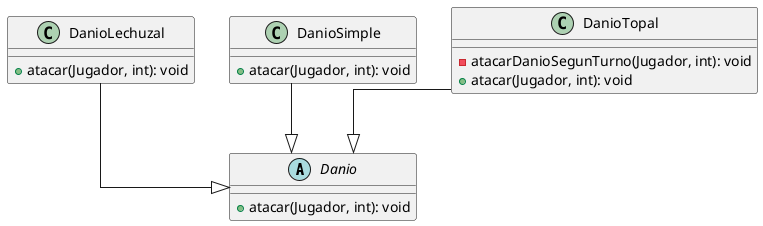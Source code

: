 @startuml
top to bottom direction
skinparam linetype ortho

abstract Danio {
  + atacar(Jugador, int): void
}
class DanioLechuzal {
  + atacar(Jugador, int): void
}
class DanioSimple {
  + atacar(Jugador, int): void
}
class DanioTopal {
  - atacarDanioSegunTurno(Jugador, int): void
  + atacar(Jugador, int): void
}

DanioLechuzal  --|>  Danio
DanioSimple    --|>  Danio
DanioTopal     --|>  Danio
@enduml

